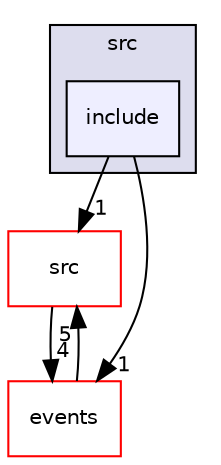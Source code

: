 digraph "ext_comps/conflict/src/include" {
  compound=true
  node [ fontsize="10", fontname="Helvetica"];
  edge [ labelfontsize="10", labelfontname="Helvetica"];
  subgraph clusterdir_2c2cd8d81774f74cbdcd2ccdbe2293d7 {
    graph [ bgcolor="#ddddee", pencolor="black", label="src" fontname="Helvetica", fontsize="10", URL="dir_2c2cd8d81774f74cbdcd2ccdbe2293d7.html"]
  dir_7292ca50d7ba108003280f31cd1ee4a4 [shape=box, label="include", style="filled", fillcolor="#eeeeff", pencolor="black", URL="dir_7292ca50d7ba108003280f31cd1ee4a4.html"];
  }
  dir_68267d1309a1af8e8297ef4c3efbcdba [shape=box label="src" fillcolor="white" style="filled" color="red" URL="dir_68267d1309a1af8e8297ef4c3efbcdba.html"];
  dir_7d604191edc08013a26f918aa8ef79ad [shape=box label="events" fillcolor="white" style="filled" color="red" URL="dir_7d604191edc08013a26f918aa8ef79ad.html"];
  dir_68267d1309a1af8e8297ef4c3efbcdba->dir_7d604191edc08013a26f918aa8ef79ad [headlabel="4", labeldistance=1.5 headhref="dir_000020_000016.html"];
  dir_7292ca50d7ba108003280f31cd1ee4a4->dir_68267d1309a1af8e8297ef4c3efbcdba [headlabel="1", labeldistance=1.5 headhref="dir_000015_000020.html"];
  dir_7292ca50d7ba108003280f31cd1ee4a4->dir_7d604191edc08013a26f918aa8ef79ad [headlabel="1", labeldistance=1.5 headhref="dir_000015_000016.html"];
  dir_7d604191edc08013a26f918aa8ef79ad->dir_68267d1309a1af8e8297ef4c3efbcdba [headlabel="5", labeldistance=1.5 headhref="dir_000016_000020.html"];
}
